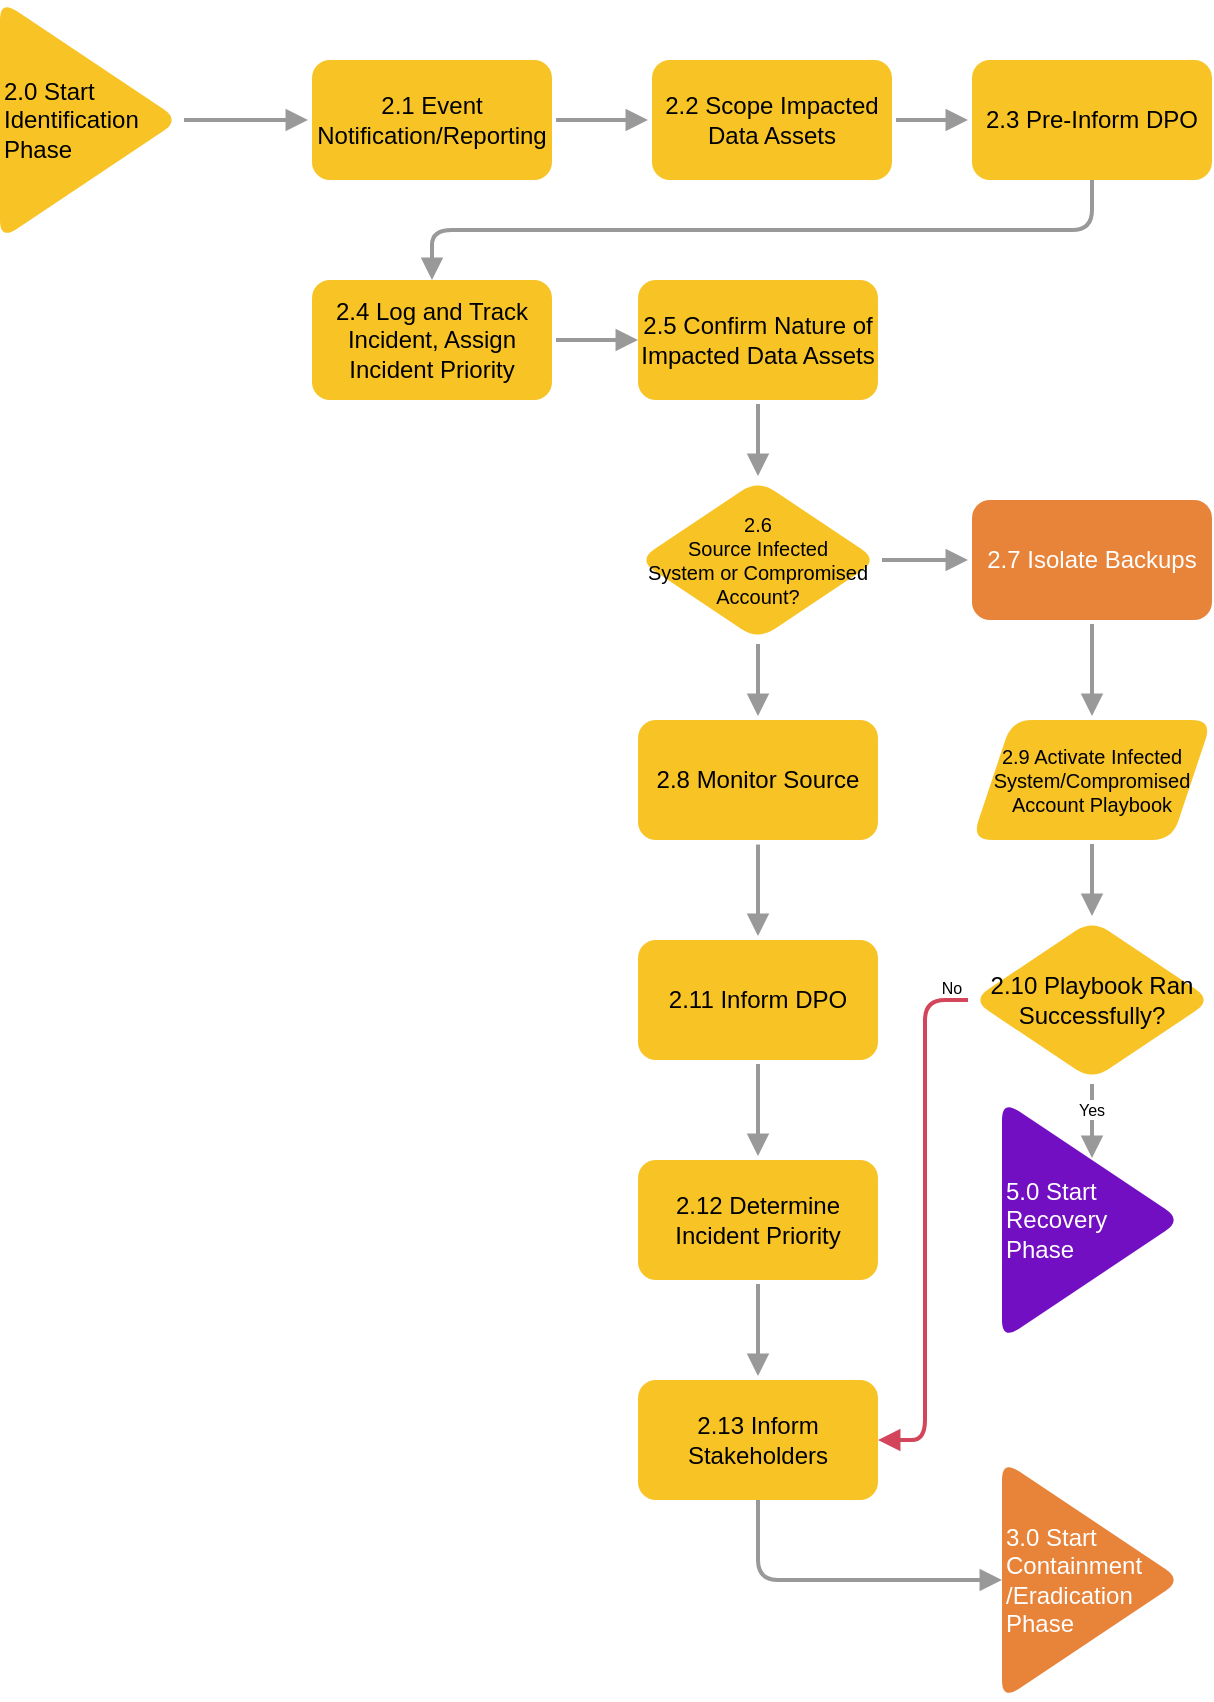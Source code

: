 <mxfile version="20.3.0" type="device" pages="2"><diagram id="4rUBwiiYqs2ITLAJCetx" name="Figure 1 Identification"><mxGraphModel dx="2574" dy="1505" grid="1" gridSize="10" guides="1" tooltips="1" connect="1" arrows="1" fold="1" page="1" pageScale="1" pageWidth="827" pageHeight="1169" math="0" shadow="0"><root><mxCell id="0"/><mxCell id="1" parent="0"/><mxCell id="oMiz9BfPfQwVCnKsYQ2V-2" value="" style="edgeStyle=orthogonalEdgeStyle;orthogonalLoop=1;jettySize=auto;html=1;strokeColor=#999999;strokeWidth=2;fontColor=#FFFFFF;startArrow=none;startFill=0;endArrow=block;endFill=1;sourcePerimeterSpacing=2;targetPerimeterSpacing=2;" parent="1" source="oMiz9BfPfQwVCnKsYQ2V-3" edge="1"><mxGeometry relative="1" as="geometry"><mxPoint x="265" y="220" as="targetPoint"/></mxGeometry></mxCell><mxCell id="oMiz9BfPfQwVCnKsYQ2V-3" value="2.0 Start Identification Phase" style="triangle;whiteSpace=wrap;html=1;rounded=1;labelBackgroundColor=none;labelBorderColor=none;strokeColor=none;fontColor=default;fillColor=#F7C325;align=left;" parent="1" vertex="1"><mxGeometry x="111" y="160" width="90" height="120" as="geometry"/></mxCell><mxCell id="bdXqlgBD1zw4r0doGFFL-13" value="" style="edgeStyle=orthogonalEdgeStyle;rounded=1;orthogonalLoop=1;jettySize=auto;html=1;strokeColor=#999999;endArrow=block;fontSize=8;fontColor=#000000;strokeWidth=2;startArrow=none;startFill=0;endFill=1;endSize=6;sourcePerimeterSpacing=2;targetPerimeterSpacing=2;" parent="1" source="oMiz9BfPfQwVCnKsYQ2V-5" edge="1"><mxGeometry relative="1" as="geometry"><mxPoint x="430" y="330" as="targetPoint"/></mxGeometry></mxCell><mxCell id="oMiz9BfPfQwVCnKsYQ2V-5" value="2.4 Log and Track Incident, Assign Incident Priority" style="rounded=1;whiteSpace=wrap;html=1;strokeColor=none;fillColor=#F7C325;labelBackgroundColor=none;labelBorderColor=none;fontColor=default;" parent="1" vertex="1"><mxGeometry x="267" y="300" width="120" height="60" as="geometry"/></mxCell><mxCell id="oMiz9BfPfQwVCnKsYQ2V-7" value="" style="edgeStyle=elbowEdgeStyle;rounded=1;jumpStyle=none;jumpSize=6;orthogonalLoop=1;jettySize=auto;html=1;strokeColor=#999999;strokeWidth=2;fontSize=8;fontColor=#000000;startArrow=none;startFill=0;endArrow=block;endFill=1;endSize=6;sourcePerimeterSpacing=2;targetPerimeterSpacing=2;" parent="1" edge="1"><mxGeometry relative="1" as="geometry"><mxPoint x="389" y="220" as="sourcePoint"/><mxPoint x="435" y="220" as="targetPoint"/></mxGeometry></mxCell><mxCell id="bdXqlgBD1zw4r0doGFFL-16" value="" style="edgeStyle=orthogonalEdgeStyle;rounded=0;orthogonalLoop=1;jettySize=auto;html=1;strokeColor=#999999;endArrow=block;fontSize=8;fontColor=#000000;strokeWidth=2;startArrow=none;startFill=0;endFill=1;endSize=6;sourcePerimeterSpacing=2;targetPerimeterSpacing=2;" parent="1" source="oMiz9BfPfQwVCnKsYQ2V-32" target="oMiz9BfPfQwVCnKsYQ2V-38" edge="1"><mxGeometry relative="1" as="geometry"/></mxCell><mxCell id="oMiz9BfPfQwVCnKsYQ2V-32" value="2.12 Determine Incident Priority" style="rounded=1;whiteSpace=wrap;html=1;strokeColor=none;fillColor=#F7C325;labelBackgroundColor=none;labelBorderColor=none;fontColor=default;" parent="1" vertex="1"><mxGeometry x="430" y="740" width="120" height="60" as="geometry"/></mxCell><mxCell id="oMiz9BfPfQwVCnKsYQ2V-38" value="2.13 Inform Stakeholders" style="rounded=1;whiteSpace=wrap;html=1;strokeColor=none;fillColor=#F7C325;labelBackgroundColor=none;labelBorderColor=none;fontColor=default;" parent="1" vertex="1"><mxGeometry x="430" y="850" width="120" height="60" as="geometry"/></mxCell><mxCell id="oMiz9BfPfQwVCnKsYQ2V-42" value="" style="edgeStyle=elbowEdgeStyle;rounded=0;jumpStyle=none;jumpSize=6;orthogonalLoop=1;jettySize=auto;html=1;strokeColor=#999999;strokeWidth=2;fontSize=8;fontColor=#000000;startArrow=none;startFill=0;endArrow=block;endFill=1;endSize=6;sourcePerimeterSpacing=2;targetPerimeterSpacing=2;" parent="1" source="oMiz9BfPfQwVCnKsYQ2V-43" target="oMiz9BfPfQwVCnKsYQ2V-45" edge="1"><mxGeometry relative="1" as="geometry"/></mxCell><mxCell id="oMiz9BfPfQwVCnKsYQ2V-43" value="2.9 Activate Infected System/Compromised Account Playbook" style="shape=parallelogram;perimeter=parallelogramPerimeter;whiteSpace=wrap;html=1;fixedSize=1;rounded=1;labelBackgroundColor=none;labelBorderColor=none;strokeColor=none;fontSize=10;fontColor=default;fillColor=#F7C325;" parent="1" vertex="1"><mxGeometry x="597" y="520" width="120" height="60" as="geometry"/></mxCell><mxCell id="oMiz9BfPfQwVCnKsYQ2V-44" value="" style="edgeStyle=elbowEdgeStyle;rounded=0;jumpStyle=none;jumpSize=6;orthogonalLoop=1;jettySize=auto;html=1;strokeColor=#999999;strokeWidth=2;fontSize=8;fontColor=#000000;startArrow=none;startFill=0;endArrow=block;endFill=1;endSize=6;targetPerimeterSpacing=2;" parent="1" source="oMiz9BfPfQwVCnKsYQ2V-49" edge="1"><mxGeometry relative="1" as="geometry"><mxPoint x="657" y="739" as="targetPoint"/></mxGeometry></mxCell><mxCell id="bdXqlgBD1zw4r0doGFFL-11" value="" style="edgeStyle=orthogonalEdgeStyle;rounded=1;orthogonalLoop=1;jettySize=auto;html=1;strokeColor=#D3455B;endArrow=block;fontSize=8;fontColor=#000000;strokeWidth=2;startArrow=none;startFill=0;endFill=1;endSize=6;sourcePerimeterSpacing=2;targetPerimeterSpacing=2;entryX=1;entryY=0.5;entryDx=0;entryDy=0;" parent="1" source="oMiz9BfPfQwVCnKsYQ2V-45" target="oMiz9BfPfQwVCnKsYQ2V-38" edge="1"><mxGeometry relative="1" as="geometry"/></mxCell><mxCell id="oMiz9BfPfQwVCnKsYQ2V-45" value="2.10 Playbook Ran Successfully?" style="rhombus;whiteSpace=wrap;html=1;rounded=1;labelBackgroundColor=none;labelBorderColor=none;strokeColor=none;fontColor=default;fillColor=#F7C325;" parent="1" vertex="1"><mxGeometry x="597" y="620" width="120" height="80" as="geometry"/></mxCell><mxCell id="bdXqlgBD1zw4r0doGFFL-12" value="" style="edgeStyle=orthogonalEdgeStyle;rounded=0;orthogonalLoop=1;jettySize=auto;html=1;strokeColor=#999999;endArrow=block;fontSize=8;fontColor=#000000;strokeWidth=2;startArrow=none;startFill=0;endFill=1;endSize=6;targetPerimeterSpacing=2;exitX=0.5;exitY=1.038;exitDx=0;exitDy=0;exitPerimeter=0;" parent="1" source="1tHzSgrBtJjVWw55qVhG-7" target="bdXqlgBD1zw4r0doGFFL-7" edge="1"><mxGeometry relative="1" as="geometry"><mxPoint x="490" y="585" as="sourcePoint"/></mxGeometry></mxCell><mxCell id="oMiz9BfPfQwVCnKsYQ2V-46" value="2.5 Confirm Nature of Impacted Data Assets" style="rounded=1;whiteSpace=wrap;html=1;strokeColor=none;fillColor=#F7C325;labelBackgroundColor=none;labelBorderColor=none;fontColor=default;" parent="1" vertex="1"><mxGeometry x="430" y="300" width="120" height="60" as="geometry"/></mxCell><mxCell id="oMiz9BfPfQwVCnKsYQ2V-50" value="5.0 Start Recovery Phase" style="triangle;whiteSpace=wrap;html=1;rounded=1;labelBackgroundColor=none;labelBorderColor=none;strokeColor=none;fontColor=#FFFFFF;fillColor=#730FC3;align=left;" parent="1" vertex="1"><mxGeometry x="612" y="710" width="90" height="120" as="geometry"/></mxCell><mxCell id="oMiz9BfPfQwVCnKsYQ2V-56" value="No" style="text;html=1;strokeColor=none;fillColor=none;align=center;verticalAlign=middle;whiteSpace=wrap;rounded=0;labelBackgroundColor=none;labelBorderColor=none;fontColor=#000000;fontSize=8;" parent="1" vertex="1"><mxGeometry x="557" y="649" width="60" height="10" as="geometry"/></mxCell><mxCell id="oMiz9BfPfQwVCnKsYQ2V-59" value="" style="endArrow=block;html=1;strokeWidth=2;strokeColor=#999999;startArrow=none;endFill=1;sourcePerimeterSpacing=2;exitX=0.5;exitY=1;exitDx=0;exitDy=0;entryX=0;entryY=0.5;entryDx=0;entryDy=0;fontSize=8;rounded=1;fontColor=#000000;startFill=0;endSize=6;targetPerimeterSpacing=2;edgeStyle=orthogonalEdgeStyle;" parent="1" source="oMiz9BfPfQwVCnKsYQ2V-38" target="bdXqlgBD1zw4r0doGFFL-17" edge="1"><mxGeometry width="50" height="50" relative="1" as="geometry"><mxPoint x="717" y="1180" as="sourcePoint"/><mxPoint x="757" y="1120" as="targetPoint"/></mxGeometry></mxCell><mxCell id="bdXqlgBD1zw4r0doGFFL-1" value="2.1 Event Notification/Reporting" style="rounded=1;whiteSpace=wrap;html=1;strokeColor=none;fillColor=#F7C325;labelBackgroundColor=none;labelBorderColor=none;fontColor=default;" parent="1" vertex="1"><mxGeometry x="267" y="190" width="120" height="60" as="geometry"/></mxCell><mxCell id="bdXqlgBD1zw4r0doGFFL-5" value="" style="edgeStyle=orthogonalEdgeStyle;rounded=1;orthogonalLoop=1;jettySize=auto;html=1;endArrow=block;fontSize=8;strokeColor=#999999;fontColor=#000000;strokeWidth=2;startArrow=none;startFill=0;endFill=1;endSize=6;sourcePerimeterSpacing=2;targetPerimeterSpacing=2;" parent="1" source="bdXqlgBD1zw4r0doGFFL-3" target="bdXqlgBD1zw4r0doGFFL-4" edge="1"><mxGeometry relative="1" as="geometry"/></mxCell><mxCell id="bdXqlgBD1zw4r0doGFFL-3" value="2.2 Scope Impacted Data Assets" style="rounded=1;whiteSpace=wrap;html=1;strokeColor=none;fillColor=#F7C325;labelBackgroundColor=none;labelBorderColor=none;fontColor=default;" parent="1" vertex="1"><mxGeometry x="437" y="190" width="120" height="60" as="geometry"/></mxCell><mxCell id="bdXqlgBD1zw4r0doGFFL-4" value="2.3 Pre-Inform DPO" style="rounded=1;whiteSpace=wrap;html=1;strokeColor=none;fillColor=#F7C325;labelBackgroundColor=none;labelBorderColor=none;fontColor=default;" parent="1" vertex="1"><mxGeometry x="597" y="190" width="120" height="60" as="geometry"/></mxCell><mxCell id="bdXqlgBD1zw4r0doGFFL-15" value="" style="edgeStyle=orthogonalEdgeStyle;rounded=0;orthogonalLoop=1;jettySize=auto;html=1;strokeColor=#999999;endArrow=block;fontSize=8;fontColor=#000000;strokeWidth=2;startArrow=none;startFill=0;endFill=1;endSize=6;sourcePerimeterSpacing=2;targetPerimeterSpacing=2;" parent="1" source="bdXqlgBD1zw4r0doGFFL-7" target="oMiz9BfPfQwVCnKsYQ2V-32" edge="1"><mxGeometry relative="1" as="geometry"/></mxCell><mxCell id="bdXqlgBD1zw4r0doGFFL-7" value="2.11 Inform DPO" style="rounded=1;whiteSpace=wrap;html=1;strokeColor=none;fillColor=#F7C325;labelBackgroundColor=none;labelBorderColor=none;fontColor=default;" parent="1" vertex="1"><mxGeometry x="430" y="630" width="120" height="60" as="geometry"/></mxCell><mxCell id="bdXqlgBD1zw4r0doGFFL-14" value="" style="endArrow=block;html=1;rounded=1;strokeColor=#999999;entryX=0.5;entryY=0;entryDx=0;entryDy=0;exitX=0.5;exitY=1;exitDx=0;exitDy=0;edgeStyle=orthogonalEdgeStyle;fontSize=8;fontColor=#000000;strokeWidth=2;startArrow=none;startFill=0;endFill=1;endSize=6;sourcePerimeterSpacing=2;targetPerimeterSpacing=2;" parent="1" source="bdXqlgBD1zw4r0doGFFL-4" target="oMiz9BfPfQwVCnKsYQ2V-5" edge="1"><mxGeometry width="50" height="50" relative="1" as="geometry"><mxPoint x="420" y="470" as="sourcePoint"/><mxPoint x="470" y="420" as="targetPoint"/></mxGeometry></mxCell><mxCell id="bdXqlgBD1zw4r0doGFFL-17" value="3.0 Start Containment /Eradication&lt;br&gt;Phase" style="triangle;whiteSpace=wrap;html=1;rounded=1;labelBackgroundColor=none;labelBorderColor=none;strokeColor=none;fontColor=#FFFFFF;fillColor=#E8833A;align=left;" parent="1" vertex="1"><mxGeometry x="612" y="890" width="90" height="120" as="geometry"/></mxCell><mxCell id="1tHzSgrBtJjVWw55qVhG-8" value="" style="edgeStyle=orthogonalEdgeStyle;rounded=1;orthogonalLoop=1;jettySize=auto;html=1;fontSize=8;endArrow=block;strokeColor=#999999;fontColor=#000000;strokeWidth=2;startArrow=none;startFill=0;endFill=1;endSize=6;sourcePerimeterSpacing=2;targetPerimeterSpacing=2;" parent="1" source="1tHzSgrBtJjVWw55qVhG-1" target="1tHzSgrBtJjVWw55qVhG-7" edge="1"><mxGeometry relative="1" as="geometry"/></mxCell><mxCell id="1tHzSgrBtJjVWw55qVhG-10" value="" style="edgeStyle=orthogonalEdgeStyle;rounded=1;orthogonalLoop=1;jettySize=auto;html=1;fontSize=8;fontColor=#000000;endArrow=block;strokeColor=#999999;strokeWidth=2;startArrow=none;startFill=0;endFill=1;endSize=6;sourcePerimeterSpacing=2;targetPerimeterSpacing=2;" parent="1" source="1tHzSgrBtJjVWw55qVhG-1" target="1tHzSgrBtJjVWw55qVhG-9" edge="1"><mxGeometry relative="1" as="geometry"/></mxCell><mxCell id="1tHzSgrBtJjVWw55qVhG-1" value="2.6 &lt;br&gt;Source Infected &lt;br&gt;System or Compromised Account?" style="rhombus;whiteSpace=wrap;html=1;rounded=1;labelBackgroundColor=none;labelBorderColor=none;strokeColor=none;fontColor=default;fillColor=#F7C325;fontSize=10;" parent="1" vertex="1"><mxGeometry x="430" y="400" width="120" height="80" as="geometry"/></mxCell><mxCell id="1tHzSgrBtJjVWw55qVhG-2" value="" style="edgeStyle=orthogonalEdgeStyle;rounded=1;orthogonalLoop=1;jettySize=auto;html=1;strokeColor=#999999;endArrow=block;fontSize=8;fontColor=#000000;strokeWidth=2;startArrow=none;startFill=0;endFill=1;endSize=6;sourcePerimeterSpacing=2;targetPerimeterSpacing=2;" parent="1" source="oMiz9BfPfQwVCnKsYQ2V-46" target="1tHzSgrBtJjVWw55qVhG-1" edge="1"><mxGeometry relative="1" as="geometry"><mxPoint x="490" y="362" as="sourcePoint"/><mxPoint x="490" y="518" as="targetPoint"/></mxGeometry></mxCell><mxCell id="1tHzSgrBtJjVWw55qVhG-7" value="2.8 Monitor Source" style="rounded=1;whiteSpace=wrap;html=1;strokeColor=none;fillColor=#F7C325;labelBackgroundColor=none;labelBorderColor=none;fontColor=default;" parent="1" vertex="1"><mxGeometry x="430" y="520" width="120" height="60" as="geometry"/></mxCell><mxCell id="1tHzSgrBtJjVWw55qVhG-11" value="" style="edgeStyle=orthogonalEdgeStyle;rounded=1;orthogonalLoop=1;jettySize=auto;html=1;fontSize=8;fontColor=#000000;endArrow=block;strokeColor=#999999;strokeWidth=2;startArrow=none;startFill=0;endFill=1;endSize=6;sourcePerimeterSpacing=2;targetPerimeterSpacing=2;" parent="1" source="1tHzSgrBtJjVWw55qVhG-9" target="oMiz9BfPfQwVCnKsYQ2V-43" edge="1"><mxGeometry relative="1" as="geometry"/></mxCell><mxCell id="1tHzSgrBtJjVWw55qVhG-9" value="2.7 Isolate Backups" style="rounded=1;whiteSpace=wrap;html=1;strokeColor=none;fillColor=#E8833A;labelBackgroundColor=none;labelBorderColor=none;fontColor=#FFFFFF;" parent="1" vertex="1"><mxGeometry x="597" y="410" width="120" height="60" as="geometry"/></mxCell><mxCell id="oMiz9BfPfQwVCnKsYQ2V-49" value="Yes" style="text;html=1;strokeColor=none;fillColor=none;align=center;verticalAlign=middle;whiteSpace=wrap;rounded=0;labelBackgroundColor=none;labelBorderColor=none;fontColor=#000000;fontSize=8;" parent="1" vertex="1"><mxGeometry x="627" y="710" width="60" height="10" as="geometry"/></mxCell><mxCell id="1tHzSgrBtJjVWw55qVhG-12" value="" style="edgeStyle=elbowEdgeStyle;rounded=0;jumpStyle=none;jumpSize=6;orthogonalLoop=1;jettySize=auto;html=1;strokeColor=#999999;strokeWidth=2;fontSize=8;fontColor=#000000;startArrow=none;startFill=0;endArrow=none;endFill=1;endSize=6;sourcePerimeterSpacing=2;" parent="1" source="oMiz9BfPfQwVCnKsYQ2V-45" target="oMiz9BfPfQwVCnKsYQ2V-49" edge="1"><mxGeometry relative="1" as="geometry"><mxPoint x="657" y="739.0" as="targetPoint"/><mxPoint x="657.065" y="701.956" as="sourcePoint"/></mxGeometry></mxCell></root></mxGraphModel></diagram><diagram id="2977h4_bbyl_VN3MVZge" name="Figure 2 Containment"><mxGraphModel dx="2574" dy="1505" grid="1" gridSize="10" guides="1" tooltips="1" connect="1" arrows="1" fold="1" page="1" pageScale="1" pageWidth="827" pageHeight="1169" math="0" shadow="0"><root><mxCell id="0"/><mxCell id="1" parent="0"/><mxCell id="XSL2ckfeyAQWIS1ZCkpd-1" value="" style="edgeStyle=orthogonalEdgeStyle;orthogonalLoop=1;jettySize=auto;html=1;strokeColor=#999999;strokeWidth=2;fontColor=#FFFFFF;startArrow=none;startFill=0;endArrow=block;endFill=1;sourcePerimeterSpacing=2;targetPerimeterSpacing=2;entryX=0;entryY=0.5;entryDx=0;entryDy=0;" parent="1" source="XSL2ckfeyAQWIS1ZCkpd-2" target="XSL2ckfeyAQWIS1ZCkpd-29" edge="1"><mxGeometry relative="1" as="geometry"><mxPoint x="266" y="420" as="targetPoint"/></mxGeometry></mxCell><mxCell id="XSL2ckfeyAQWIS1ZCkpd-2" value="3.0 Start Containment /Eradication Phase" style="triangle;whiteSpace=wrap;html=1;rounded=1;labelBackgroundColor=none;labelBorderColor=none;strokeColor=none;fontColor=#FFFFFF;fillColor=#E8833A;align=left;" parent="1" vertex="1"><mxGeometry x="112" y="140" width="90" height="120" as="geometry"/></mxCell><mxCell id="XSL2ckfeyAQWIS1ZCkpd-4" value="" style="edgeStyle=orthogonalEdgeStyle;rounded=1;orthogonalLoop=1;jettySize=auto;html=1;strokeColor=#999999;endArrow=block;fontColor=#FFFFFF;strokeWidth=2;startArrow=none;startFill=0;endFill=1;sourcePerimeterSpacing=2;targetPerimeterSpacing=2;" parent="1" source="XSL2ckfeyAQWIS1ZCkpd-5" target="XSL2ckfeyAQWIS1ZCkpd-19" edge="1"><mxGeometry relative="1" as="geometry"/></mxCell><mxCell id="XSL2ckfeyAQWIS1ZCkpd-5" value="3.4&lt;br style=&quot;font-size: 11px;&quot;&gt;&amp;nbsp;Was the Data Breach on Purpose?" style="rhombus;whiteSpace=wrap;html=1;rounded=1;labelBackgroundColor=none;labelBorderColor=none;strokeColor=none;fontColor=#FFFFFF;fillColor=#E8833A;fontSize=11;" parent="1" vertex="1"><mxGeometry x="268" y="380" width="120" height="80" as="geometry"/></mxCell><mxCell id="XSL2ckfeyAQWIS1ZCkpd-33" value="" style="rounded=1;orthogonalLoop=1;jettySize=auto;html=1;fontSize=11;fontColor=#FFFFFF;endArrow=block;strokeColor=#999999;strokeWidth=2;startArrow=none;startFill=0;endFill=1;targetPerimeterSpacing=2;exitX=0.497;exitY=1.039;exitDx=0;exitDy=0;exitPerimeter=0;" parent="1" source="XSL2ckfeyAQWIS1ZCkpd-7" target="XSL2ckfeyAQWIS1ZCkpd-23" edge="1"><mxGeometry relative="1" as="geometry"/></mxCell><mxCell id="XSL2ckfeyAQWIS1ZCkpd-7" value="3.10 Restore Confidentiality" style="rounded=1;whiteSpace=wrap;html=1;strokeColor=none;fillColor=#E8833A;labelBackgroundColor=none;labelBorderColor=none;fontColor=#FFFFFF;" parent="1" vertex="1"><mxGeometry x="595" y="820" width="120" height="60" as="geometry"/></mxCell><mxCell id="XSL2ckfeyAQWIS1ZCkpd-39" value="" style="edgeStyle=orthogonalEdgeStyle;rounded=1;orthogonalLoop=1;jettySize=auto;html=1;strokeColor=#999999;fontSize=11;fontColor=#FFFFFF;endArrow=block;strokeWidth=2;startArrow=none;startFill=0;endFill=1;targetPerimeterSpacing=2;" parent="1" source="XSL2ckfeyAQWIS1ZCkpd-10" target="XSL2ckfeyAQWIS1ZCkpd-25" edge="1"><mxGeometry relative="1" as="geometry"/></mxCell><mxCell id="XSL2ckfeyAQWIS1ZCkpd-10" value="3.6 Involve HR and Legal" style="rounded=1;whiteSpace=wrap;html=1;strokeColor=none;fillColor=#E8833A;labelBackgroundColor=none;labelBorderColor=none;fontColor=#FFFFFF;" parent="1" vertex="1"><mxGeometry x="440" y="500" width="120" height="60" as="geometry"/></mxCell><mxCell id="XSL2ckfeyAQWIS1ZCkpd-11" value="" style="edgeStyle=orthogonalEdgeStyle;rounded=1;orthogonalLoop=1;jettySize=auto;html=1;endArrow=block;strokeColor=#999999;fontColor=#FFFFFF;strokeWidth=2;startArrow=none;startFill=0;endFill=1;targetPerimeterSpacing=2;" parent="1" source="XSL2ckfeyAQWIS1ZCkpd-15" target="XSL2ckfeyAQWIS1ZCkpd-14" edge="1"><mxGeometry relative="1" as="geometry"/></mxCell><mxCell id="XSL2ckfeyAQWIS1ZCkpd-12" value="3.8&lt;br&gt;Engage External Support" style="rhombus;whiteSpace=wrap;html=1;rounded=1;labelBackgroundColor=none;labelBorderColor=none;strokeColor=none;fontColor=#FFFFFF;fillColor=#E8833A;" parent="1" vertex="1"><mxGeometry x="440" y="703" width="120" height="80" as="geometry"/></mxCell><mxCell id="XSL2ckfeyAQWIS1ZCkpd-13" value="" style="edgeStyle=orthogonalEdgeStyle;rounded=1;orthogonalLoop=1;jettySize=auto;html=1;entryX=0.5;entryY=0;entryDx=0;entryDy=0;endArrow=block;strokeColor=#999999;fontColor=#FFFFFF;strokeWidth=2;startArrow=none;startFill=0;endFill=1;sourcePerimeterSpacing=2;targetPerimeterSpacing=2;exitX=1;exitY=0.5;exitDx=0;exitDy=0;" parent="1" source="XSL2ckfeyAQWIS1ZCkpd-12" target="XSL2ckfeyAQWIS1ZCkpd-7" edge="1"><mxGeometry relative="1" as="geometry"/></mxCell><mxCell id="XSL2ckfeyAQWIS1ZCkpd-32" value="" style="rounded=1;orthogonalLoop=1;jettySize=auto;html=1;fontSize=11;fontColor=#FFFFFF;endArrow=block;strokeColor=#999999;strokeWidth=2;startArrow=none;startFill=0;endFill=1;targetPerimeterSpacing=2;exitX=0.925;exitY=0.497;exitDx=0;exitDy=0;exitPerimeter=0;" parent="1" source="XSL2ckfeyAQWIS1ZCkpd-14" target="XSL2ckfeyAQWIS1ZCkpd-7" edge="1"><mxGeometry relative="1" as="geometry"/></mxCell><mxCell id="XSL2ckfeyAQWIS1ZCkpd-14" value="3.9&lt;br&gt;External Support Activities" style="shape=parallelogram;perimeter=parallelogramPerimeter;whiteSpace=wrap;html=1;fixedSize=1;rounded=1;labelBackgroundColor=none;labelBorderColor=none;strokeColor=none;fontSize=12;fontColor=#FFFFFF;fillColor=#E8833A;" parent="1" vertex="1"><mxGeometry x="440" y="820" width="120" height="60" as="geometry"/></mxCell><mxCell id="XSL2ckfeyAQWIS1ZCkpd-15" value="Yes" style="text;html=1;strokeColor=none;fillColor=none;align=center;verticalAlign=middle;whiteSpace=wrap;rounded=0;labelBackgroundColor=none;labelBorderColor=none;fontColor=#000000;fontSize=8;" parent="1" vertex="1"><mxGeometry x="470" y="790" width="60" height="10" as="geometry"/></mxCell><mxCell id="XSL2ckfeyAQWIS1ZCkpd-17" value="No" style="text;html=1;strokeColor=none;fillColor=none;align=center;verticalAlign=middle;whiteSpace=wrap;rounded=0;labelBackgroundColor=none;labelBorderColor=none;fontColor=#000000;fontSize=8;" parent="1" vertex="1"><mxGeometry x="560" y="732" width="60" height="10" as="geometry"/></mxCell><mxCell id="XSL2ckfeyAQWIS1ZCkpd-18" value="" style="edgeStyle=orthogonalEdgeStyle;rounded=1;orthogonalLoop=1;jettySize=auto;html=1;strokeColor=#999999;strokeWidth=2;endArrow=block;fontColor=#FFFFFF;startArrow=none;startFill=0;endFill=1;sourcePerimeterSpacing=2;targetPerimeterSpacing=2;" parent="1" source="XSL2ckfeyAQWIS1ZCkpd-19" target="XSL2ckfeyAQWIS1ZCkpd-10" edge="1"><mxGeometry relative="1" as="geometry"/></mxCell><mxCell id="XSL2ckfeyAQWIS1ZCkpd-19" value="3.5 Consider Insider Threat Scenario" style="rounded=1;whiteSpace=wrap;html=1;strokeColor=none;fillColor=#E8833A;labelBackgroundColor=none;labelBorderColor=none;fontColor=#FFFFFF;" parent="1" vertex="1"><mxGeometry x="440" y="390" width="120" height="60" as="geometry"/></mxCell><mxCell id="XSL2ckfeyAQWIS1ZCkpd-20" value="Yes" style="text;html=1;strokeColor=none;fillColor=none;align=center;verticalAlign=middle;whiteSpace=wrap;rounded=0;labelBackgroundColor=none;labelBorderColor=none;fontColor=#000000;fontSize=8;" parent="1" vertex="1"><mxGeometry x="378" y="409" width="60" height="10" as="geometry"/></mxCell><mxCell id="XSL2ckfeyAQWIS1ZCkpd-23" value="5.0 Start Recovery Phase" style="triangle;whiteSpace=wrap;html=1;rounded=1;labelBackgroundColor=none;labelBorderColor=none;strokeColor=none;fontColor=#FFFFFF;fillColor=#730FC3;align=left;" parent="1" vertex="1"><mxGeometry x="610" y="910" width="90" height="120" as="geometry"/></mxCell><mxCell id="XSL2ckfeyAQWIS1ZCkpd-24" value="" style="edgeStyle=orthogonalEdgeStyle;rounded=1;orthogonalLoop=1;jettySize=auto;html=1;strokeColor=#999999;strokeWidth=2;endArrow=block;fontColor=#FFFFFF;startArrow=none;startFill=0;endFill=1;sourcePerimeterSpacing=2;targetPerimeterSpacing=2;" parent="1" source="XSL2ckfeyAQWIS1ZCkpd-25" target="XSL2ckfeyAQWIS1ZCkpd-12" edge="1"><mxGeometry relative="1" as="geometry"/></mxCell><mxCell id="XSL2ckfeyAQWIS1ZCkpd-25" value="3.7 Preserve Digital Forensics Evidence" style="rounded=1;whiteSpace=wrap;html=1;strokeColor=none;fillColor=#E8833A;labelBackgroundColor=none;labelBorderColor=none;fontColor=#FFFFFF;" parent="1" vertex="1"><mxGeometry x="440" y="600" width="120" height="60" as="geometry"/></mxCell><mxCell id="XSL2ckfeyAQWIS1ZCkpd-28" value="" style="edgeStyle=orthogonalEdgeStyle;rounded=1;orthogonalLoop=1;jettySize=auto;html=1;fontSize=11;fontColor=#FFFFFF;endArrow=block;strokeColor=#999999;strokeWidth=2;startArrow=none;startFill=0;endFill=1;targetPerimeterSpacing=2;exitX=0.499;exitY=1.03;exitDx=0;exitDy=0;exitPerimeter=0;" parent="1" source="XSL2ckfeyAQWIS1ZCkpd-27" edge="1"><mxGeometry relative="1" as="geometry"><mxPoint x="328" y="380" as="targetPoint"/></mxGeometry></mxCell><mxCell id="XSL2ckfeyAQWIS1ZCkpd-27" value="3.2 Block Connections" style="rounded=1;whiteSpace=wrap;html=1;strokeColor=none;fillColor=#E8833A;labelBackgroundColor=none;labelBorderColor=none;fontColor=#FFFFFF;" parent="1" vertex="1"><mxGeometry x="268" y="280" width="120" height="60" as="geometry"/></mxCell><mxCell id="XSL2ckfeyAQWIS1ZCkpd-30" value="" style="edgeStyle=orthogonalEdgeStyle;rounded=1;orthogonalLoop=1;jettySize=auto;html=1;fontSize=11;fontColor=#FFFFFF;endArrow=block;strokeColor=#D3455B;strokeWidth=2;startArrow=none;startFill=0;endFill=1;targetPerimeterSpacing=2;" parent="1" source="XSL2ckfeyAQWIS1ZCkpd-35" target="XSL2ckfeyAQWIS1ZCkpd-27" edge="1"><mxGeometry relative="1" as="geometry"/></mxCell><mxCell id="XSL2ckfeyAQWIS1ZCkpd-29" value="3.1 &lt;br&gt;Is Data Exfiltration ongoing?" style="rhombus;whiteSpace=wrap;html=1;rounded=1;labelBackgroundColor=none;labelBorderColor=none;strokeColor=none;fontColor=#FFFFFF;fillColor=#E8833A;fontSize=11;" parent="1" vertex="1"><mxGeometry x="268" y="160" width="120" height="80" as="geometry"/></mxCell><mxCell id="XSL2ckfeyAQWIS1ZCkpd-31" value="3.3 Monitor Source and Environment" style="rounded=1;whiteSpace=wrap;html=1;strokeColor=none;fillColor=#E8833A;labelBackgroundColor=none;labelBorderColor=none;fontColor=#FFFFFF;" parent="1" vertex="1"><mxGeometry x="440" y="280" width="120" height="60" as="geometry"/></mxCell><mxCell id="XSL2ckfeyAQWIS1ZCkpd-34" value="" style="endArrow=block;html=1;rounded=1;fontSize=11;fontColor=#FFFFFF;entryX=0.5;entryY=-0.01;entryDx=0;entryDy=0;exitX=1;exitY=0.5;exitDx=0;exitDy=0;strokeColor=#999999;strokeWidth=2;startArrow=none;startFill=0;endFill=1;targetPerimeterSpacing=2;edgeStyle=orthogonalEdgeStyle;entryPerimeter=0;" parent="1" source="XSL2ckfeyAQWIS1ZCkpd-29" target="XSL2ckfeyAQWIS1ZCkpd-31" edge="1"><mxGeometry width="50" height="50" relative="1" as="geometry"><mxPoint x="345" y="440" as="sourcePoint"/><mxPoint x="395" y="390" as="targetPoint"/></mxGeometry></mxCell><mxCell id="XSL2ckfeyAQWIS1ZCkpd-36" value="No" style="text;html=1;strokeColor=none;fillColor=none;align=center;verticalAlign=middle;whiteSpace=wrap;rounded=0;labelBackgroundColor=none;labelBorderColor=none;fontColor=#000000;fontSize=8;" parent="1" vertex="1"><mxGeometry x="388" y="190" width="60" height="10" as="geometry"/></mxCell><mxCell id="XSL2ckfeyAQWIS1ZCkpd-35" value="Yes" style="text;html=1;strokeColor=none;fillColor=none;align=center;verticalAlign=middle;whiteSpace=wrap;rounded=0;labelBackgroundColor=none;labelBorderColor=none;fontColor=#000000;fontSize=8;" parent="1" vertex="1"><mxGeometry x="298" y="250" width="60" height="10" as="geometry"/></mxCell><mxCell id="XSL2ckfeyAQWIS1ZCkpd-37" value="" style="rounded=1;orthogonalLoop=1;jettySize=auto;html=1;fontSize=11;fontColor=#FFFFFF;endArrow=none;strokeColor=#D3455B;strokeWidth=2;startArrow=none;startFill=0;endFill=1;" parent="1" source="XSL2ckfeyAQWIS1ZCkpd-29" target="XSL2ckfeyAQWIS1ZCkpd-35" edge="1"><mxGeometry relative="1" as="geometry"><mxPoint x="328" y="240" as="sourcePoint"/><mxPoint x="328" y="278" as="targetPoint"/></mxGeometry></mxCell><mxCell id="XSL2ckfeyAQWIS1ZCkpd-38" value="" style="rounded=1;orthogonalLoop=1;jettySize=auto;html=1;fontSize=11;fontColor=#FFFFFF;endArrow=block;strokeColor=#999999;strokeWidth=2;startArrow=none;startFill=0;endFill=1;targetPerimeterSpacing=2;exitX=0.5;exitY=1.027;exitDx=0;exitDy=0;exitPerimeter=0;edgeStyle=orthogonalEdgeStyle;" parent="1" source="XSL2ckfeyAQWIS1ZCkpd-31" edge="1"><mxGeometry relative="1" as="geometry"><mxPoint x="337.88" y="351.8" as="sourcePoint"/><mxPoint x="328" y="380" as="targetPoint"/><Array as="points"><mxPoint x="500" y="360"/><mxPoint x="328" y="360"/></Array></mxGeometry></mxCell><mxCell id="XSL2ckfeyAQWIS1ZCkpd-40" value="" style="endArrow=none;html=1;rounded=1;strokeColor=#999999;fontSize=11;fontColor=#FFFFFF;entryX=0.5;entryY=1;entryDx=0;entryDy=0;exitX=0.5;exitY=0;exitDx=0;exitDy=0;strokeWidth=2;startArrow=none;startFill=0;endFill=0;targetPerimeterSpacing=2;" parent="1" source="XSL2ckfeyAQWIS1ZCkpd-15" target="XSL2ckfeyAQWIS1ZCkpd-12" edge="1"><mxGeometry width="50" height="50" relative="1" as="geometry"><mxPoint x="465" y="790" as="sourcePoint"/><mxPoint x="515" y="740" as="targetPoint"/></mxGeometry></mxCell><mxCell id="XSL2ckfeyAQWIS1ZCkpd-41" value="" style="endArrow=block;html=1;rounded=1;fontSize=11;fontColor=#FFFFFF;entryX=0;entryY=0.5;entryDx=0;entryDy=0;exitX=0.5;exitY=1;exitDx=0;exitDy=0;strokeColor=#999999;strokeWidth=2;startArrow=none;startFill=0;endFill=1;targetPerimeterSpacing=2;edgeStyle=orthogonalEdgeStyle;" parent="1" source="XSL2ckfeyAQWIS1ZCkpd-42" target="XSL2ckfeyAQWIS1ZCkpd-12" edge="1"><mxGeometry width="50" height="50" relative="1" as="geometry"><mxPoint x="398" y="210" as="sourcePoint"/><mxPoint x="510" y="289.4" as="targetPoint"/></mxGeometry></mxCell><mxCell id="XSL2ckfeyAQWIS1ZCkpd-42" value="No" style="text;html=1;strokeColor=none;fillColor=none;align=center;verticalAlign=middle;whiteSpace=wrap;rounded=0;labelBackgroundColor=none;labelBorderColor=none;fontColor=#000000;fontSize=8;" parent="1" vertex="1"><mxGeometry x="298" y="470" width="60" height="10" as="geometry"/></mxCell><mxCell id="XSL2ckfeyAQWIS1ZCkpd-43" value="" style="endArrow=none;html=1;rounded=1;fontSize=11;fontColor=#FFFFFF;entryX=0.5;entryY=0;entryDx=0;entryDy=0;exitX=0.5;exitY=1;exitDx=0;exitDy=0;strokeColor=#999999;strokeWidth=2;startArrow=none;startFill=0;endFill=1;" parent="1" source="XSL2ckfeyAQWIS1ZCkpd-5" target="XSL2ckfeyAQWIS1ZCkpd-42" edge="1"><mxGeometry width="50" height="50" relative="1" as="geometry"><mxPoint x="328" y="460" as="sourcePoint"/><mxPoint x="440" y="743" as="targetPoint"/></mxGeometry></mxCell></root></mxGraphModel></diagram></mxfile>